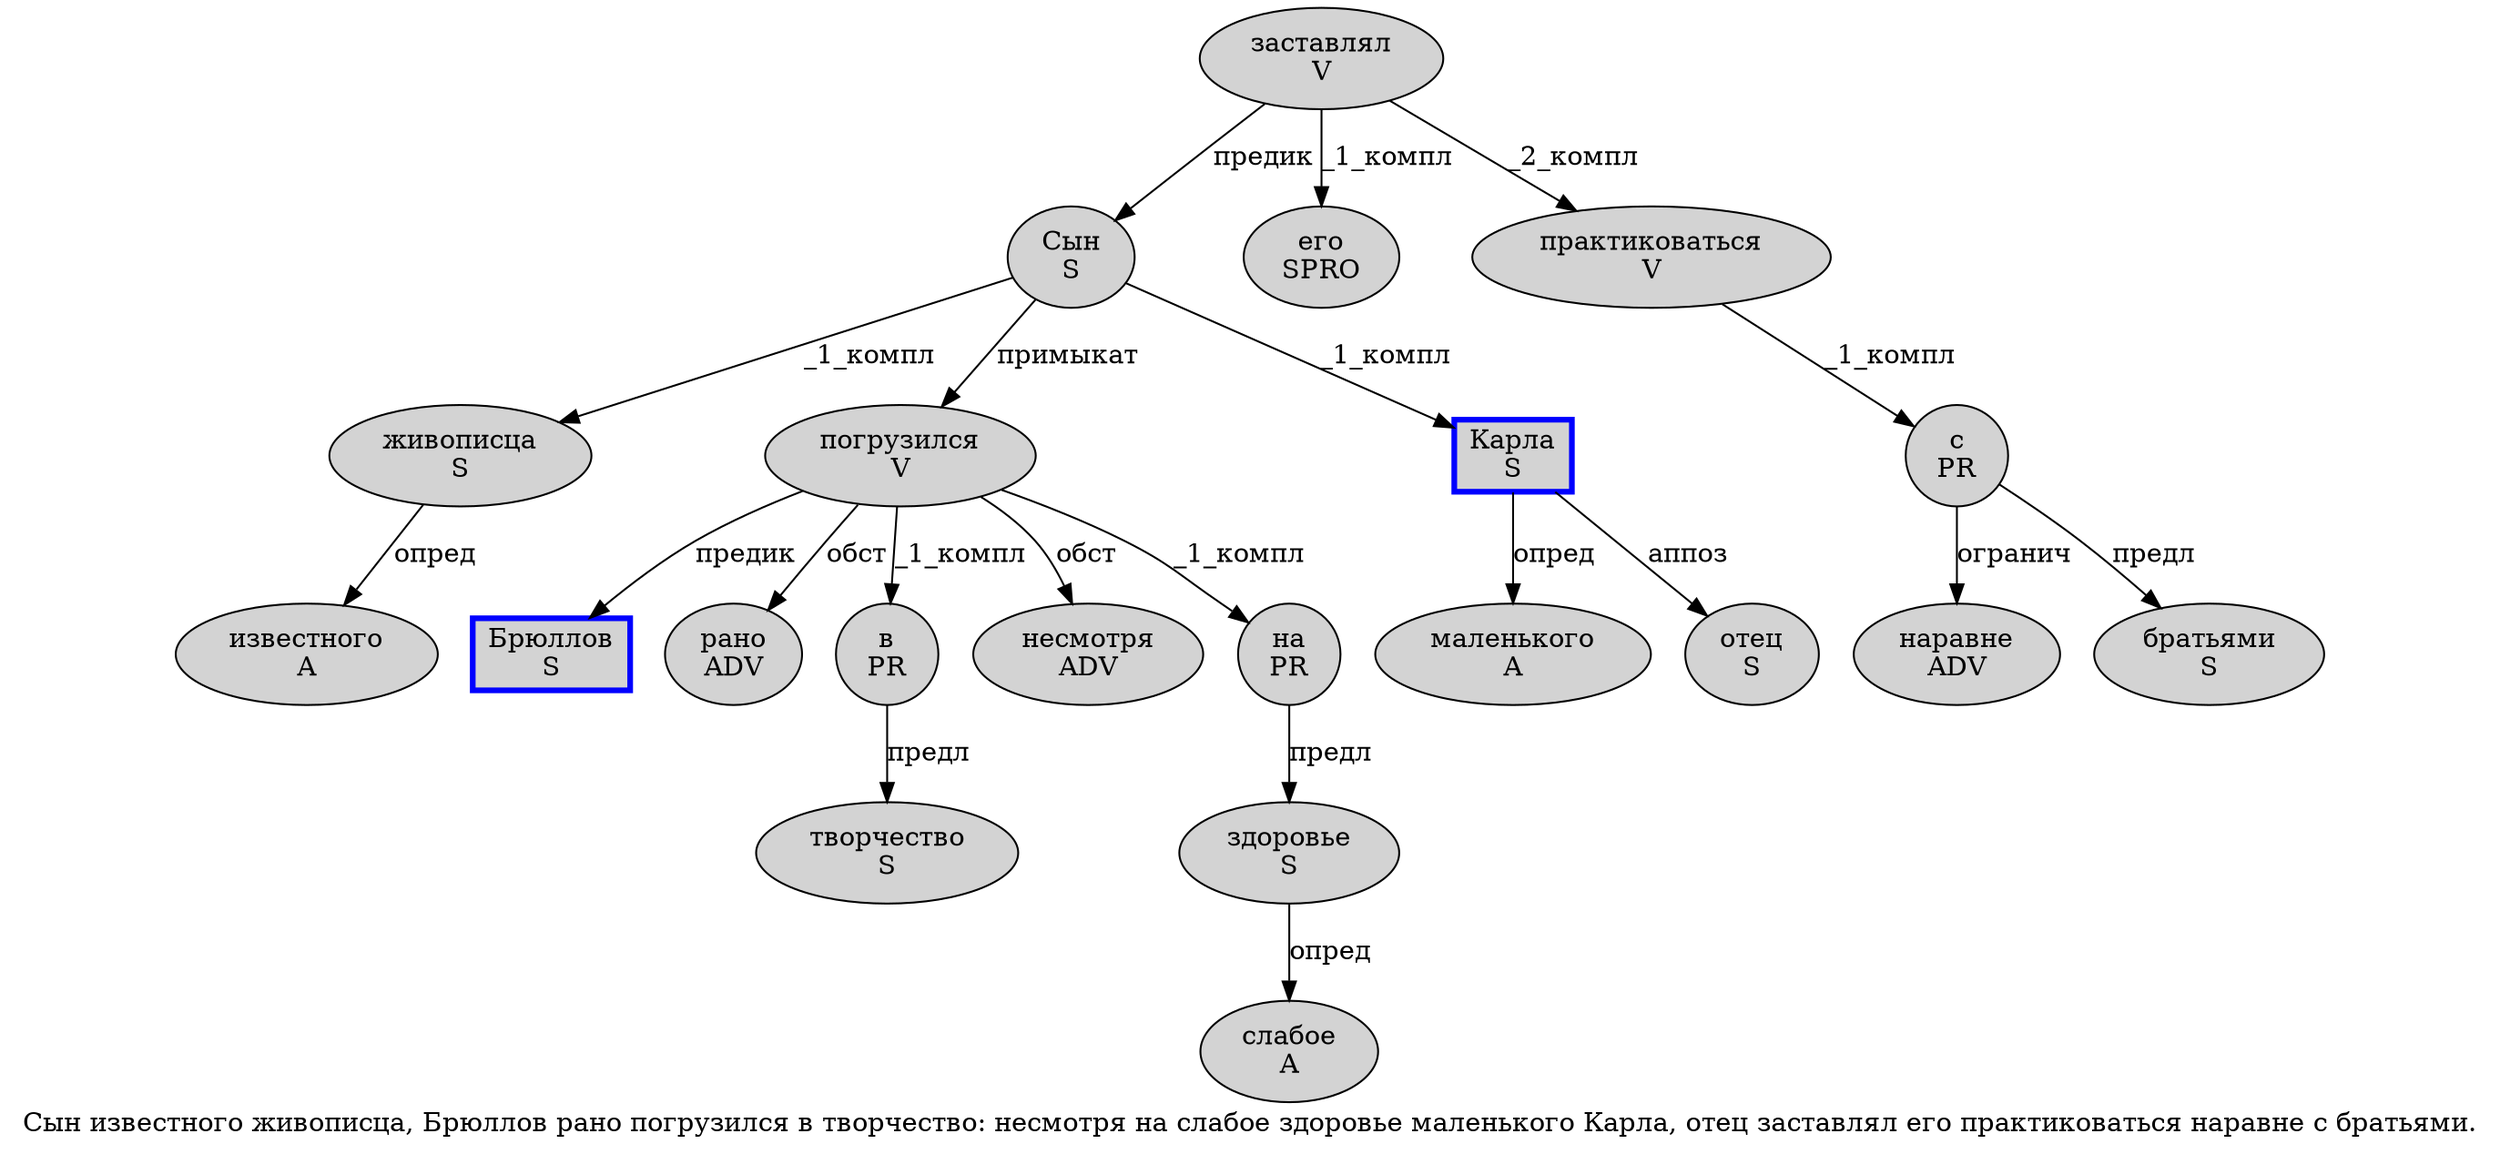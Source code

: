 digraph SENTENCE_22 {
	graph [label="Сын известного живописца, Брюллов рано погрузился в творчество: несмотря на слабое здоровье маленького Карла, отец заставлял его практиковаться наравне с братьями."]
	node [style=filled]
		0 [label="Сын
S" color="" fillcolor=lightgray penwidth=1 shape=ellipse]
		1 [label="известного
A" color="" fillcolor=lightgray penwidth=1 shape=ellipse]
		2 [label="живописца
S" color="" fillcolor=lightgray penwidth=1 shape=ellipse]
		4 [label="Брюллов
S" color=blue fillcolor=lightgray penwidth=3 shape=box]
		5 [label="рано
ADV" color="" fillcolor=lightgray penwidth=1 shape=ellipse]
		6 [label="погрузился
V" color="" fillcolor=lightgray penwidth=1 shape=ellipse]
		7 [label="в
PR" color="" fillcolor=lightgray penwidth=1 shape=ellipse]
		8 [label="творчество
S" color="" fillcolor=lightgray penwidth=1 shape=ellipse]
		10 [label="несмотря
ADV" color="" fillcolor=lightgray penwidth=1 shape=ellipse]
		11 [label="на
PR" color="" fillcolor=lightgray penwidth=1 shape=ellipse]
		12 [label="слабое
A" color="" fillcolor=lightgray penwidth=1 shape=ellipse]
		13 [label="здоровье
S" color="" fillcolor=lightgray penwidth=1 shape=ellipse]
		14 [label="маленького
A" color="" fillcolor=lightgray penwidth=1 shape=ellipse]
		15 [label="Карла
S" color=blue fillcolor=lightgray penwidth=3 shape=box]
		17 [label="отец
S" color="" fillcolor=lightgray penwidth=1 shape=ellipse]
		18 [label="заставлял
V" color="" fillcolor=lightgray penwidth=1 shape=ellipse]
		19 [label="его
SPRO" color="" fillcolor=lightgray penwidth=1 shape=ellipse]
		20 [label="практиковаться
V" color="" fillcolor=lightgray penwidth=1 shape=ellipse]
		21 [label="наравне
ADV" color="" fillcolor=lightgray penwidth=1 shape=ellipse]
		22 [label="с
PR" color="" fillcolor=lightgray penwidth=1 shape=ellipse]
		23 [label="братьями
S" color="" fillcolor=lightgray penwidth=1 shape=ellipse]
			20 -> 22 [label="_1_компл"]
			13 -> 12 [label="опред"]
			11 -> 13 [label="предл"]
			18 -> 0 [label="предик"]
			18 -> 19 [label="_1_компл"]
			18 -> 20 [label="_2_компл"]
			15 -> 14 [label="опред"]
			15 -> 17 [label="аппоз"]
			0 -> 2 [label="_1_компл"]
			0 -> 6 [label="примыкат"]
			0 -> 15 [label="_1_компл"]
			22 -> 21 [label="огранич"]
			22 -> 23 [label="предл"]
			2 -> 1 [label="опред"]
			7 -> 8 [label="предл"]
			6 -> 4 [label="предик"]
			6 -> 5 [label="обст"]
			6 -> 7 [label="_1_компл"]
			6 -> 10 [label="обст"]
			6 -> 11 [label="_1_компл"]
}